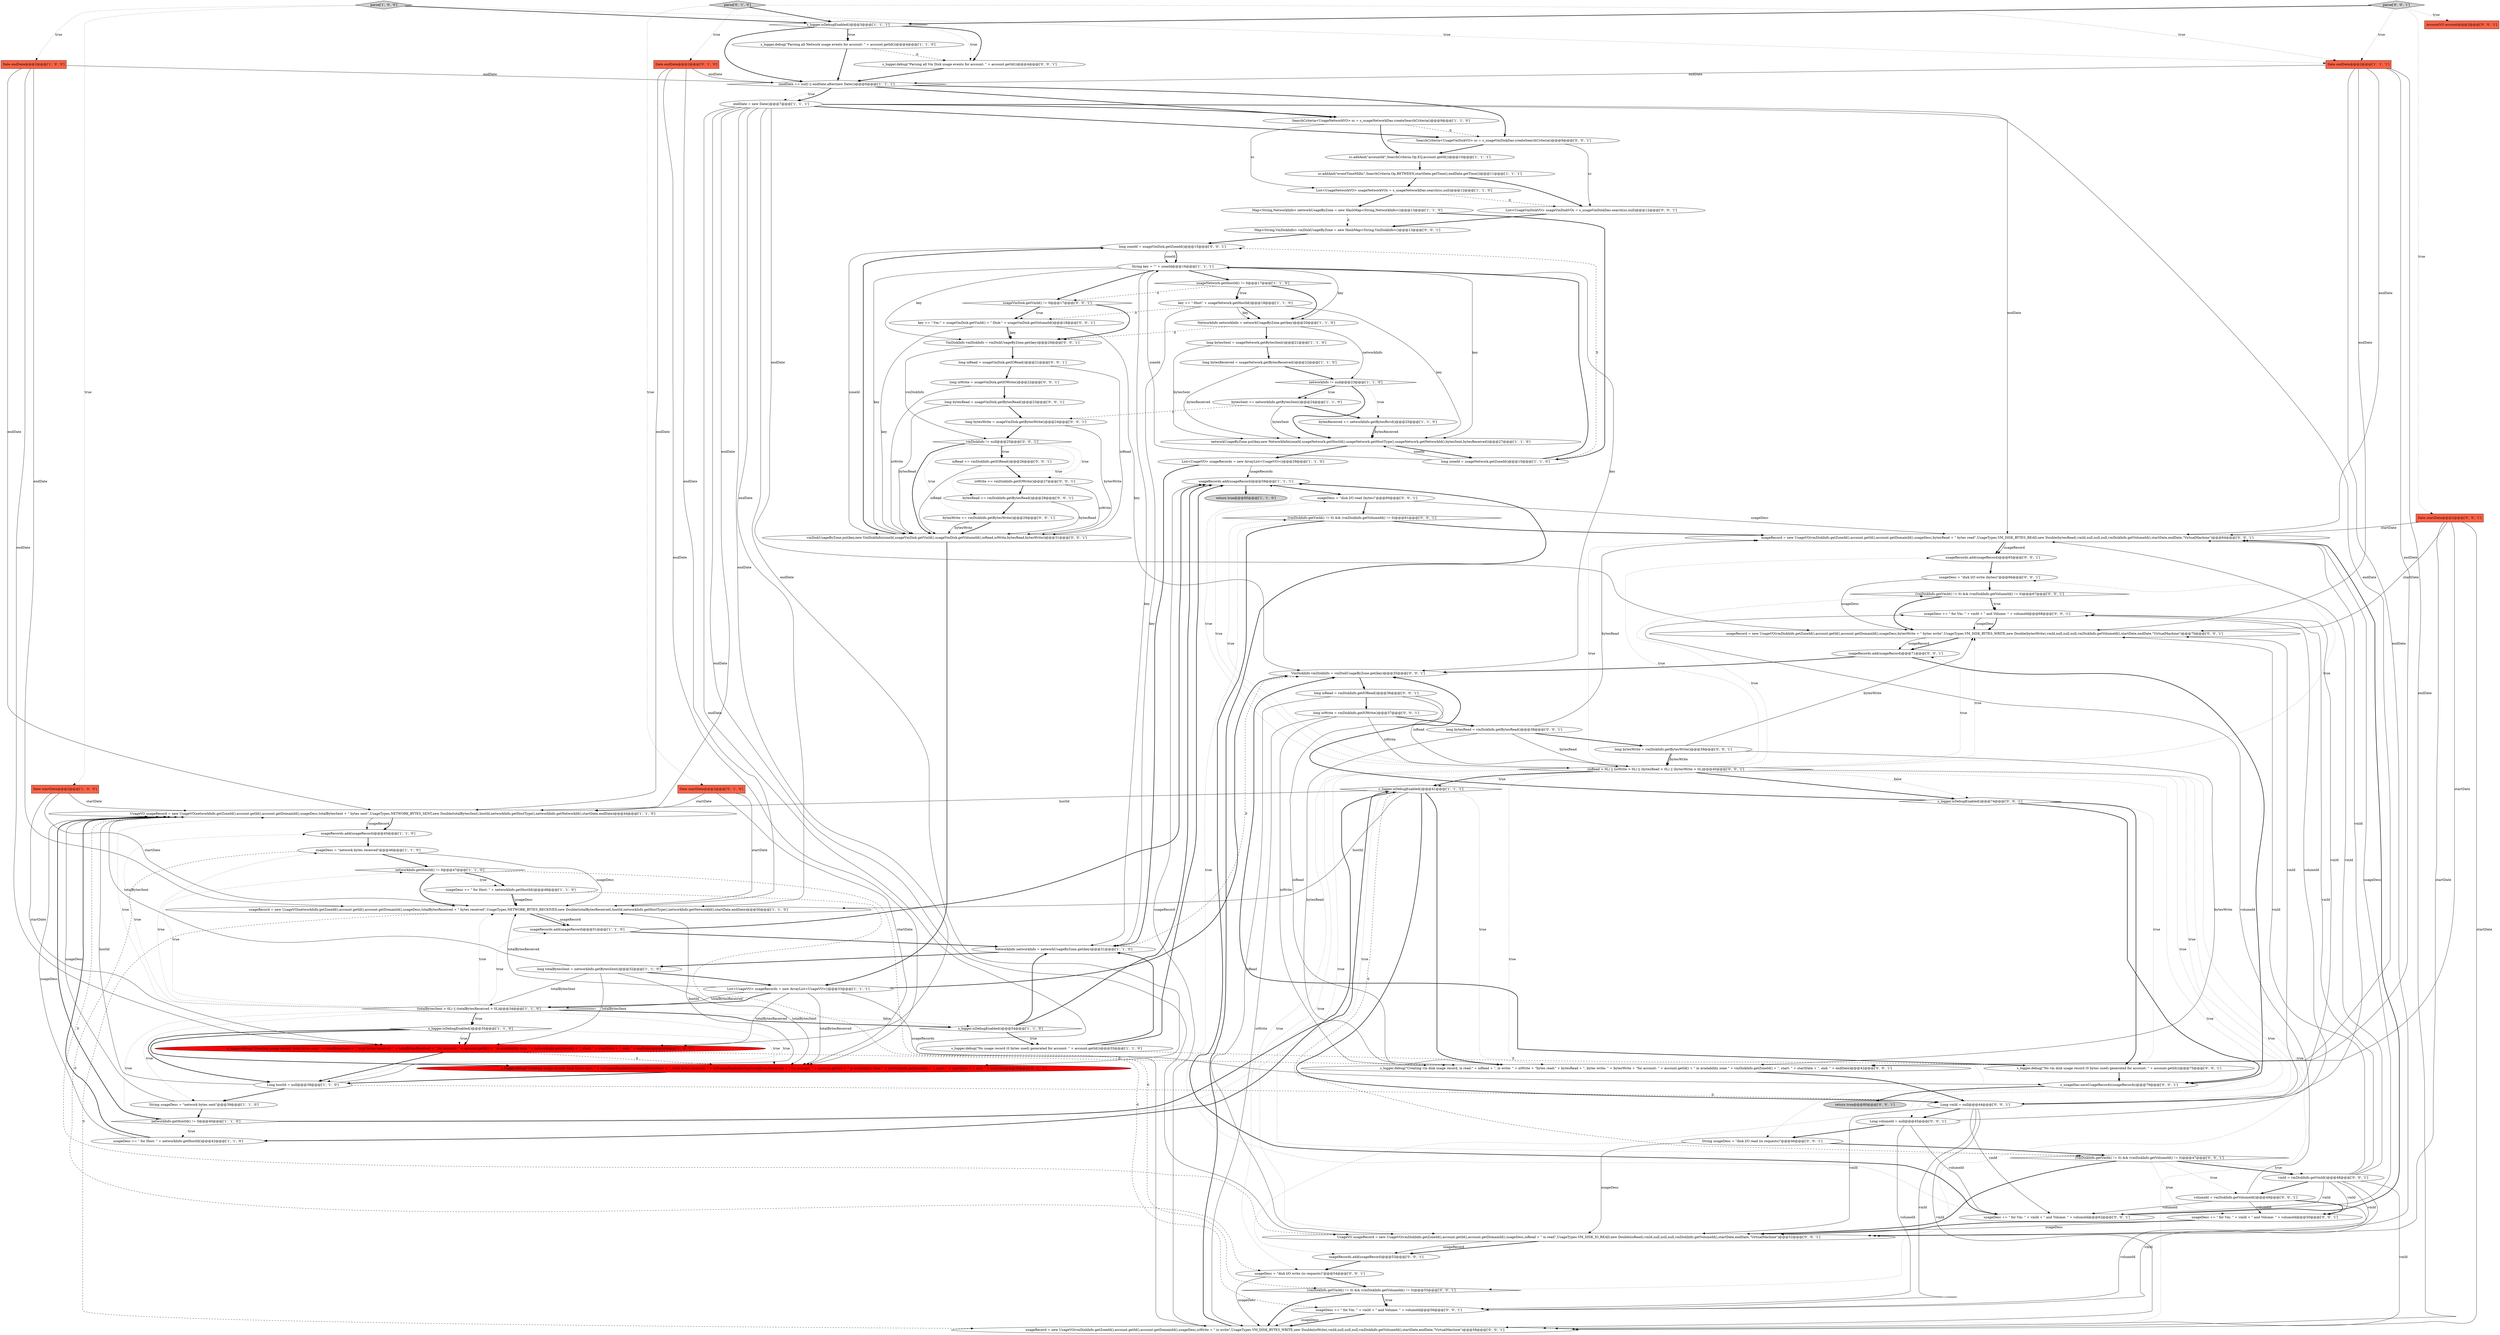 digraph {
33 [style = filled, label = "SearchCriteria<UsageNetworkVO> sc = s_usageNetworkDao.createSearchCriteria()@@@9@@@['1', '1', '0']", fillcolor = white, shape = ellipse image = "AAA0AAABBB1BBB"];
51 [style = filled, label = "long bytesRead = usageVmDisk.getBytesRead()@@@23@@@['0', '0', '1']", fillcolor = white, shape = ellipse image = "AAA0AAABBB3BBB"];
87 [style = filled, label = "(vmDiskInfo.getVmId() != 0) && (vmDiskInfo.getVolumeId() != 0)@@@67@@@['0', '0', '1']", fillcolor = white, shape = diamond image = "AAA0AAABBB3BBB"];
101 [style = filled, label = "long bytesWrite = usageVmDisk.getBytesWrite()@@@24@@@['0', '0', '1']", fillcolor = white, shape = ellipse image = "AAA0AAABBB3BBB"];
21 [style = filled, label = "usageRecords.add(usageRecord)@@@51@@@['1', '1', '0']", fillcolor = white, shape = ellipse image = "AAA0AAABBB1BBB"];
73 [style = filled, label = "(vmDiskInfo.getVmId() != 0) && (vmDiskInfo.getVolumeId() != 0)@@@61@@@['0', '0', '1']", fillcolor = white, shape = diamond image = "AAA0AAABBB3BBB"];
62 [style = filled, label = "s_logger.debug(\"Parsing all Vm Disk usage events for account: \" + account.getId())@@@4@@@['0', '0', '1']", fillcolor = white, shape = ellipse image = "AAA0AAABBB3BBB"];
7 [style = filled, label = "return true@@@60@@@['1', '1', '0']", fillcolor = lightgray, shape = ellipse image = "AAA0AAABBB1BBB"];
18 [style = filled, label = "(endDate == null) || endDate.after(new Date())@@@6@@@['1', '1', '1']", fillcolor = white, shape = diamond image = "AAA0AAABBB1BBB"];
30 [style = filled, label = "Map<String,NetworkInfo> networkUsageByZone = new HashMap<String,NetworkInfo>()@@@13@@@['1', '1', '0']", fillcolor = white, shape = ellipse image = "AAA0AAABBB1BBB"];
105 [style = filled, label = "String usageDesc = \"disk I/O read (io requests)\"@@@46@@@['0', '0', '1']", fillcolor = white, shape = ellipse image = "AAA0AAABBB3BBB"];
71 [style = filled, label = "usageDesc += \" for Vm: \" + vmId + \" and Volume: \" + volumeId@@@68@@@['0', '0', '1']", fillcolor = white, shape = ellipse image = "AAA0AAABBB3BBB"];
65 [style = filled, label = "s_logger.isDebugEnabled()@@@74@@@['0', '0', '1']", fillcolor = white, shape = diamond image = "AAA0AAABBB3BBB"];
89 [style = filled, label = "usageRecord = new UsageVO(vmDiskInfo.getZoneId(),account.getId(),account.getDomainId(),usageDesc,ioWrite + \" io write\",UsageTypes.VM_DISK_BYTES_WRITE,new Double(ioWrite),vmId,null,null,null,vmDiskInfo.getVolumeId(),startDate,endDate,\"VirtualMachine\")@@@58@@@['0', '0', '1']", fillcolor = white, shape = ellipse image = "AAA0AAABBB3BBB"];
94 [style = filled, label = "long ioRead = usageVmDisk.getIORead()@@@21@@@['0', '0', '1']", fillcolor = white, shape = ellipse image = "AAA0AAABBB3BBB"];
15 [style = filled, label = "NetworkInfo networkInfo = networkUsageByZone.get(key)@@@20@@@['1', '1', '0']", fillcolor = white, shape = ellipse image = "AAA0AAABBB1BBB"];
28 [style = filled, label = "Long hostId = null@@@38@@@['1', '1', '0']", fillcolor = white, shape = ellipse image = "AAA0AAABBB1BBB"];
47 [style = filled, label = "Date startDate@@@2@@@['0', '1', '0']", fillcolor = tomato, shape = box image = "AAA0AAABBB2BBB"];
10 [style = filled, label = "Date startDate@@@2@@@['1', '0', '0']", fillcolor = tomato, shape = box image = "AAA0AAABBB1BBB"];
39 [style = filled, label = "String usageDesc = \"network bytes sent\"@@@39@@@['1', '1', '0']", fillcolor = white, shape = ellipse image = "AAA0AAABBB1BBB"];
42 [style = filled, label = "List<UsageVO> usageRecords = new ArrayList<UsageVO>()@@@33@@@['1', '1', '1']", fillcolor = white, shape = ellipse image = "AAA0AAABBB1BBB"];
58 [style = filled, label = "long ioWrite = usageVmDisk.getIOWrite()@@@22@@@['0', '0', '1']", fillcolor = white, shape = ellipse image = "AAA0AAABBB3BBB"];
32 [style = filled, label = "usageRecords.add(usageRecord)@@@59@@@['1', '1', '1']", fillcolor = white, shape = ellipse image = "AAA0AAABBB1BBB"];
82 [style = filled, label = "usageVmDisk.getVmId() != 0@@@17@@@['0', '0', '1']", fillcolor = white, shape = diamond image = "AAA0AAABBB3BBB"];
76 [style = filled, label = "key += \"-Vm-\" + usageVmDisk.getVmId() + \"-Disk-\" + usageVmDisk.getVolumeId()@@@18@@@['0', '0', '1']", fillcolor = white, shape = ellipse image = "AAA0AAABBB3BBB"];
69 [style = filled, label = "usageRecords.add(usageRecord)@@@65@@@['0', '0', '1']", fillcolor = white, shape = ellipse image = "AAA0AAABBB3BBB"];
0 [style = filled, label = "s_logger.debug(\"Parsing all Network usage events for account: \" + account.getId())@@@4@@@['1', '1', '0']", fillcolor = white, shape = ellipse image = "AAA0AAABBB1BBB"];
97 [style = filled, label = "UsageVO usageRecord = new UsageVO(vmDiskInfo.getZoneId(),account.getId(),account.getDomainId(),usageDesc,ioRead + \" io read\",UsageTypes.VM_DISK_IO_READ,new Double(ioRead),vmId,null,null,null,vmDiskInfo.getVolumeId(),startDate,endDate,\"VirtualMachine\")@@@52@@@['0', '0', '1']", fillcolor = white, shape = ellipse image = "AAA0AAABBB3BBB"];
78 [style = filled, label = "volumeId = vmDiskInfo.getVolumeId()@@@49@@@['0', '0', '1']", fillcolor = white, shape = ellipse image = "AAA0AAABBB3BBB"];
37 [style = filled, label = "key += \"-Host\" + usageNetwork.getHostId()@@@18@@@['1', '1', '0']", fillcolor = white, shape = ellipse image = "AAA0AAABBB1BBB"];
20 [style = filled, label = "UsageVO usageRecord = new UsageVO(networkInfo.getZoneId(),account.getId(),account.getDomainId(),usageDesc,totalBytesSent + \" bytes sent\",UsageTypes.NETWORK_BYTES_SENT,new Double(totalBytesSent),hostId,networkInfo.getHostType(),networkInfo.getNetworkId(),startDate,endDate)@@@44@@@['1', '1', '0']", fillcolor = white, shape = ellipse image = "AAA0AAABBB1BBB"];
79 [style = filled, label = "s_logger.debug(\"Creating vm disk usage record, io read:\" + ioRead + \", io write: \" + ioWrite + \"bytes read:\" + bytesRead + \", bytes write: \" + bytesWrite + \"for account: \" + account.getId() + \" in availability zone \" + vmDiskInfo.getZoneId() + \", start: \" + startDate + \", end: \" + endDate)@@@42@@@['0', '0', '1']", fillcolor = white, shape = ellipse image = "AAA0AAABBB3BBB"];
31 [style = filled, label = "(totalBytesSent > 0L) || (totalBytesReceived > 0L)@@@34@@@['1', '1', '0']", fillcolor = white, shape = diamond image = "AAA0AAABBB1BBB"];
40 [style = filled, label = "bytesSent += networkInfo.getBytesSent()@@@24@@@['1', '1', '0']", fillcolor = white, shape = ellipse image = "AAA0AAABBB1BBB"];
1 [style = filled, label = "networkUsageByZone.put(key,new NetworkInfo(zoneId,usageNetwork.getHostId(),usageNetwork.getHostType(),usageNetwork.getNetworkId(),bytesSent,bytesReceived))@@@27@@@['1', '1', '0']", fillcolor = white, shape = ellipse image = "AAA0AAABBB1BBB"];
23 [style = filled, label = "sc.addAnd(\"accountId\",SearchCriteria.Op.EQ,account.getId())@@@10@@@['1', '1', '1']", fillcolor = white, shape = ellipse image = "AAA0AAABBB1BBB"];
50 [style = filled, label = "s_logger.debug(\"Creating usage record, total bytes sent: \" + toHumanReadableSize(totalBytesSent) + \", total bytes received: \" + toHumanReadableSize(totalBytesReceived) + \" for account: \" + account.getId() + \" in availability zone \" + networkInfo.getZoneId() + \", start: \" + startDate + \", end: \" + endDate)@@@36@@@['0', '1', '0']", fillcolor = red, shape = ellipse image = "AAA1AAABBB2BBB"];
63 [style = filled, label = "usageRecords.add(usageRecord)@@@71@@@['0', '0', '1']", fillcolor = white, shape = ellipse image = "AAA0AAABBB3BBB"];
19 [style = filled, label = "List<UsageVO> usageRecords = new ArrayList<UsageVO>()@@@29@@@['1', '1', '0']", fillcolor = white, shape = ellipse image = "AAA0AAABBB1BBB"];
38 [style = filled, label = "s_logger.isDebugEnabled()@@@3@@@['1', '1', '1']", fillcolor = white, shape = diamond image = "AAA0AAABBB1BBB"];
8 [style = filled, label = "long bytesSent = usageNetwork.getBytesSent()@@@21@@@['1', '1', '0']", fillcolor = white, shape = ellipse image = "AAA0AAABBB1BBB"];
92 [style = filled, label = "long bytesWrite = vmDiskInfo.getBytesWrite()@@@39@@@['0', '0', '1']", fillcolor = white, shape = ellipse image = "AAA0AAABBB3BBB"];
26 [style = filled, label = "long bytesReceived = usageNetwork.getBytesReceived()@@@22@@@['1', '1', '0']", fillcolor = white, shape = ellipse image = "AAA0AAABBB1BBB"];
77 [style = filled, label = "(ioRead > 0L) || (ioWrite > 0L) || (bytesRead > 0L) || (bytesWrite > 0L)@@@40@@@['0', '0', '1']", fillcolor = white, shape = diamond image = "AAA0AAABBB3BBB"];
83 [style = filled, label = "AccountVO account@@@2@@@['0', '0', '1']", fillcolor = tomato, shape = box image = "AAA0AAABBB3BBB"];
44 [style = filled, label = "endDate = new Date()@@@7@@@['1', '1', '1']", fillcolor = white, shape = ellipse image = "AAA0AAABBB1BBB"];
88 [style = filled, label = "long ioRead = vmDiskInfo.getIORead()@@@36@@@['0', '0', '1']", fillcolor = white, shape = ellipse image = "AAA0AAABBB3BBB"];
80 [style = filled, label = "ioRead += vmDiskInfo.getIORead()@@@26@@@['0', '0', '1']", fillcolor = white, shape = ellipse image = "AAA0AAABBB3BBB"];
56 [style = filled, label = "long ioWrite = vmDiskInfo.getIOWrite()@@@37@@@['0', '0', '1']", fillcolor = white, shape = ellipse image = "AAA0AAABBB3BBB"];
45 [style = filled, label = "usageNetwork.getHostId() != 0@@@17@@@['1', '1', '0']", fillcolor = white, shape = diamond image = "AAA0AAABBB1BBB"];
46 [style = filled, label = "networkInfo.getHostId() != 0@@@40@@@['1', '1', '0']", fillcolor = white, shape = diamond image = "AAA0AAABBB1BBB"];
11 [style = filled, label = "bytesReceived += networkInfo.getBytesRcvd()@@@25@@@['1', '1', '0']", fillcolor = white, shape = ellipse image = "AAA0AAABBB1BBB"];
53 [style = filled, label = "Long vmId = null@@@44@@@['0', '0', '1']", fillcolor = white, shape = ellipse image = "AAA0AAABBB3BBB"];
81 [style = filled, label = "Map<String,VmDiskInfo> vmDiskUsageByZone = new HashMap<String,VmDiskInfo>()@@@13@@@['0', '0', '1']", fillcolor = white, shape = ellipse image = "AAA0AAABBB3BBB"];
59 [style = filled, label = "ioWrite += vmDiskInfo.getIOWrite()@@@27@@@['0', '0', '1']", fillcolor = white, shape = ellipse image = "AAA0AAABBB3BBB"];
43 [style = filled, label = "sc.addAnd(\"eventTimeMillis\",SearchCriteria.Op.BETWEEN,startDate.getTime(),endDate.getTime())@@@11@@@['1', '1', '1']", fillcolor = white, shape = ellipse image = "AAA0AAABBB1BBB"];
5 [style = filled, label = "networkInfo != null@@@23@@@['1', '1', '0']", fillcolor = white, shape = diamond image = "AAA0AAABBB1BBB"];
103 [style = filled, label = "List<UsageVmDiskVO> usageVmDiskVOs = s_usageVmDiskDao.search(sc,null)@@@12@@@['0', '0', '1']", fillcolor = white, shape = ellipse image = "AAA0AAABBB3BBB"];
29 [style = filled, label = "long zoneId = usageNetwork.getZoneId()@@@15@@@['1', '1', '0']", fillcolor = white, shape = ellipse image = "AAA0AAABBB1BBB"];
67 [style = filled, label = "return true@@@80@@@['0', '0', '1']", fillcolor = lightgray, shape = ellipse image = "AAA0AAABBB3BBB"];
12 [style = filled, label = "Date endDate@@@2@@@['1', '0', '0']", fillcolor = tomato, shape = box image = "AAA0AAABBB1BBB"];
98 [style = filled, label = "(vmDiskInfo.getVmId() != 0) && (vmDiskInfo.getVolumeId() != 0)@@@47@@@['0', '0', '1']", fillcolor = white, shape = diamond image = "AAA0AAABBB3BBB"];
13 [style = filled, label = "String key = \"\" + zoneId@@@16@@@['1', '1', '1']", fillcolor = white, shape = ellipse image = "AAA0AAABBB1BBB"];
24 [style = filled, label = "s_logger.debug(\"Creating usage record, total bytes sent:\" + totalBytesSent + \", total bytes received: \" + totalBytesReceived + \" for account: \" + account.getId() + \" in availability zone \" + networkInfo.getZoneId() + \", start: \" + startDate + \", end: \" + endDate)@@@36@@@['1', '0', '0']", fillcolor = red, shape = ellipse image = "AAA1AAABBB1BBB"];
61 [style = filled, label = "long zoneId = usageVmDisk.getZoneId()@@@15@@@['0', '0', '1']", fillcolor = white, shape = ellipse image = "AAA0AAABBB3BBB"];
16 [style = filled, label = "usageDesc += \" for Host: \" + networkInfo.getHostId()@@@48@@@['1', '1', '0']", fillcolor = white, shape = ellipse image = "AAA0AAABBB1BBB"];
102 [style = filled, label = "vmDiskUsageByZone.put(key,new VmDiskInfo(zoneId,usageVmDisk.getVmId(),usageVmDisk.getVolumeId(),ioRead,ioWrite,bytesRead,bytesWrite))@@@31@@@['0', '0', '1']", fillcolor = white, shape = ellipse image = "AAA0AAABBB3BBB"];
25 [style = filled, label = "s_logger.isDebugEnabled()@@@41@@@['1', '1', '1']", fillcolor = white, shape = diamond image = "AAA0AAABBB1BBB"];
48 [style = filled, label = "parse['0', '1', '0']", fillcolor = lightgray, shape = diamond image = "AAA0AAABBB2BBB"];
17 [style = filled, label = "Date endDate@@@2@@@['1', '1', '1']", fillcolor = tomato, shape = box image = "AAA0AAABBB1BBB"];
27 [style = filled, label = "List<UsageNetworkVO> usageNetworkVOs = s_usageNetworkDao.search(sc,null)@@@12@@@['1', '1', '0']", fillcolor = white, shape = ellipse image = "AAA0AAABBB1BBB"];
84 [style = filled, label = "Long volumeId = null@@@45@@@['0', '0', '1']", fillcolor = white, shape = ellipse image = "AAA0AAABBB3BBB"];
72 [style = filled, label = "usageDesc += \" for Vm: \" + vmId + \" and Volume: \" + volumeId@@@56@@@['0', '0', '1']", fillcolor = white, shape = ellipse image = "AAA0AAABBB3BBB"];
14 [style = filled, label = "s_logger.debug(\"No usage record (0 bytes used) generated for account: \" + account.getId())@@@55@@@['1', '1', '0']", fillcolor = white, shape = ellipse image = "AAA0AAABBB1BBB"];
64 [style = filled, label = "usageRecord = new UsageVO(vmDiskInfo.getZoneId(),account.getId(),account.getDomainId(),usageDesc,bytesRead + \" bytes read\",UsageTypes.VM_DISK_BYTES_READ,new Double(bytesRead),vmId,null,null,null,vmDiskInfo.getVolumeId(),startDate,endDate,\"VirtualMachine\")@@@64@@@['0', '0', '1']", fillcolor = white, shape = ellipse image = "AAA0AAABBB3BBB"];
52 [style = filled, label = "bytesWrite += vmDiskInfo.getBytesWrite()@@@29@@@['0', '0', '1']", fillcolor = white, shape = ellipse image = "AAA0AAABBB3BBB"];
6 [style = filled, label = "NetworkInfo networkInfo = networkUsageByZone.get(key)@@@31@@@['1', '1', '0']", fillcolor = white, shape = ellipse image = "AAA0AAABBB1BBB"];
85 [style = filled, label = "usageRecords.add(usageRecord)@@@53@@@['0', '0', '1']", fillcolor = white, shape = ellipse image = "AAA0AAABBB3BBB"];
95 [style = filled, label = "vmDiskInfo != null@@@25@@@['0', '0', '1']", fillcolor = white, shape = diamond image = "AAA0AAABBB3BBB"];
99 [style = filled, label = "SearchCriteria<UsageVmDiskVO> sc = s_usageVmDiskDao.createSearchCriteria()@@@9@@@['0', '0', '1']", fillcolor = white, shape = ellipse image = "AAA0AAABBB3BBB"];
90 [style = filled, label = "VmDiskInfo vmDiskInfo = vmDiskUsageByZone.get(key)@@@35@@@['0', '0', '1']", fillcolor = white, shape = ellipse image = "AAA0AAABBB3BBB"];
74 [style = filled, label = "long bytesRead = vmDiskInfo.getBytesRead()@@@38@@@['0', '0', '1']", fillcolor = white, shape = ellipse image = "AAA0AAABBB3BBB"];
60 [style = filled, label = "s_logger.debug(\"No vm disk usage record (0 bytes used) generated for account: \" + account.getId())@@@75@@@['0', '0', '1']", fillcolor = white, shape = ellipse image = "AAA0AAABBB3BBB"];
35 [style = filled, label = "parse['1', '0', '0']", fillcolor = lightgray, shape = diamond image = "AAA0AAABBB1BBB"];
91 [style = filled, label = "usageDesc += \" for Vm: \" + vmId + \" and Volume: \" + volumeId@@@62@@@['0', '0', '1']", fillcolor = white, shape = ellipse image = "AAA0AAABBB3BBB"];
34 [style = filled, label = "usageDesc += \" for Host: \" + networkInfo.getHostId()@@@42@@@['1', '1', '0']", fillcolor = white, shape = ellipse image = "AAA0AAABBB1BBB"];
49 [style = filled, label = "Date endDate@@@2@@@['0', '1', '0']", fillcolor = tomato, shape = box image = "AAA0AAABBB2BBB"];
68 [style = filled, label = "VmDiskInfo vmDiskInfo = vmDiskUsageByZone.get(key)@@@20@@@['0', '0', '1']", fillcolor = white, shape = ellipse image = "AAA0AAABBB3BBB"];
41 [style = filled, label = "networkInfo.getHostId() != 0@@@47@@@['1', '1', '0']", fillcolor = white, shape = diamond image = "AAA0AAABBB1BBB"];
3 [style = filled, label = "usageRecord = new UsageVO(networkInfo.getZoneId(),account.getId(),account.getDomainId(),usageDesc,totalBytesReceived + \" bytes received\",UsageTypes.NETWORK_BYTES_RECEIVED,new Double(totalBytesReceived),hostId,networkInfo.getHostType(),networkInfo.getNetworkId(),startDate,endDate)@@@50@@@['1', '1', '0']", fillcolor = white, shape = ellipse image = "AAA0AAABBB1BBB"];
4 [style = filled, label = "usageDesc = \"network bytes received\"@@@46@@@['1', '1', '0']", fillcolor = white, shape = ellipse image = "AAA0AAABBB1BBB"];
57 [style = filled, label = "vmId = vmDiskInfo.getVmId()@@@48@@@['0', '0', '1']", fillcolor = white, shape = ellipse image = "AAA0AAABBB3BBB"];
36 [style = filled, label = "s_logger.isDebugEnabled()@@@35@@@['1', '1', '0']", fillcolor = white, shape = diamond image = "AAA0AAABBB1BBB"];
75 [style = filled, label = "bytesRead += vmDiskInfo.getBytesRead()@@@28@@@['0', '0', '1']", fillcolor = white, shape = ellipse image = "AAA0AAABBB3BBB"];
86 [style = filled, label = "s_usageDao.saveUsageRecords(usageRecords)@@@79@@@['0', '0', '1']", fillcolor = white, shape = ellipse image = "AAA0AAABBB3BBB"];
96 [style = filled, label = "usageDesc = \"disk I/O write (bytes)\"@@@66@@@['0', '0', '1']", fillcolor = white, shape = ellipse image = "AAA0AAABBB3BBB"];
100 [style = filled, label = "usageRecord = new UsageVO(vmDiskInfo.getZoneId(),account.getId(),account.getDomainId(),usageDesc,bytesWrite + \" bytes write\",UsageTypes.VM_DISK_BYTES_WRITE,new Double(bytesWrite),vmId,null,null,null,vmDiskInfo.getVolumeId(),startDate,endDate,\"VirtualMachine\")@@@70@@@['0', '0', '1']", fillcolor = white, shape = ellipse image = "AAA0AAABBB3BBB"];
104 [style = filled, label = "usageDesc = \"disk I/O read (bytes)\"@@@60@@@['0', '0', '1']", fillcolor = white, shape = ellipse image = "AAA0AAABBB3BBB"];
54 [style = filled, label = "parse['0', '0', '1']", fillcolor = lightgray, shape = diamond image = "AAA0AAABBB3BBB"];
66 [style = filled, label = "Date startDate@@@2@@@['0', '0', '1']", fillcolor = tomato, shape = box image = "AAA0AAABBB3BBB"];
2 [style = filled, label = "usageRecords.add(usageRecord)@@@45@@@['1', '1', '0']", fillcolor = white, shape = ellipse image = "AAA0AAABBB1BBB"];
22 [style = filled, label = "long totalBytesSent = networkInfo.getBytesSent()@@@32@@@['1', '1', '0']", fillcolor = white, shape = ellipse image = "AAA0AAABBB1BBB"];
70 [style = filled, label = "usageDesc = \"disk I/O write (io requests)\"@@@54@@@['0', '0', '1']", fillcolor = white, shape = ellipse image = "AAA0AAABBB3BBB"];
55 [style = filled, label = "usageDesc += \" for Vm: \" + vmId + \" and Volume: \" + volumeId@@@50@@@['0', '0', '1']", fillcolor = white, shape = ellipse image = "AAA0AAABBB3BBB"];
93 [style = filled, label = "(vmDiskInfo.getVmId() != 0) && (vmDiskInfo.getVolumeId() != 0)@@@55@@@['0', '0', '1']", fillcolor = white, shape = diamond image = "AAA0AAABBB3BBB"];
9 [style = filled, label = "s_logger.isDebugEnabled()@@@54@@@['1', '1', '0']", fillcolor = white, shape = diamond image = "AAA0AAABBB1BBB"];
22->31 [style = solid, label="totalBytesSent"];
65->60 [style = bold, label=""];
46->25 [style = bold, label=""];
25->34 [style = bold, label=""];
6->22 [style = bold, label=""];
10->24 [style = solid, label="startDate"];
53->72 [style = solid, label="vmId"];
77->97 [style = dotted, label="true"];
37->15 [style = bold, label=""];
66->64 [style = solid, label="startDate"];
60->90 [style = bold, label=""];
9->6 [style = bold, label=""];
102->42 [style = bold, label=""];
82->76 [style = bold, label=""];
44->24 [style = solid, label="endDate"];
44->99 [style = bold, label=""];
75->52 [style = bold, label=""];
31->3 [style = dotted, label="true"];
49->18 [style = solid, label="endDate"];
17->89 [style = solid, label="endDate"];
32->104 [style = bold, label=""];
66->79 [style = solid, label="startDate"];
20->2 [style = solid, label="usageRecord"];
56->89 [style = solid, label="ioWrite"];
27->30 [style = bold, label=""];
9->32 [style = bold, label=""];
3->89 [style = dashed, label="0"];
12->24 [style = solid, label="endDate"];
32->7 [style = bold, label=""];
2->4 [style = bold, label=""];
53->64 [style = solid, label="vmId"];
33->23 [style = bold, label=""];
38->18 [style = bold, label=""];
24->79 [style = dashed, label="0"];
58->51 [style = bold, label=""];
25->79 [style = bold, label=""];
38->0 [style = bold, label=""];
24->50 [style = dashed, label="0"];
103->81 [style = bold, label=""];
104->73 [style = bold, label=""];
73->64 [style = bold, label=""];
61->102 [style = solid, label="zoneId"];
95->80 [style = dotted, label="true"];
87->71 [style = dotted, label="true"];
14->6 [style = bold, label=""];
76->102 [style = solid, label="key"];
43->103 [style = bold, label=""];
100->63 [style = bold, label=""];
39->46 [style = bold, label=""];
17->100 [style = solid, label="endDate"];
45->15 [style = bold, label=""];
28->39 [style = bold, label=""];
18->33 [style = bold, label=""];
80->59 [style = bold, label=""];
53->71 [style = solid, label="vmId"];
49->50 [style = solid, label="endDate"];
29->61 [style = dashed, label="0"];
95->80 [style = bold, label=""];
41->93 [style = dashed, label="0"];
5->40 [style = bold, label=""];
77->53 [style = dotted, label="true"];
79->53 [style = bold, label=""];
4->3 [style = solid, label="usageDesc"];
12->3 [style = solid, label="endDate"];
44->50 [style = solid, label="endDate"];
26->1 [style = solid, label="bytesReceived"];
95->75 [style = dotted, label="true"];
93->72 [style = dotted, label="true"];
48->49 [style = dotted, label="true"];
93->72 [style = bold, label=""];
20->2 [style = bold, label=""];
76->90 [style = solid, label="key"];
57->71 [style = solid, label="vmId"];
81->61 [style = bold, label=""];
92->79 [style = solid, label="bytesWrite"];
77->87 [style = dotted, label="true"];
77->89 [style = dotted, label="true"];
13->102 [style = solid, label="key"];
31->4 [style = dotted, label="true"];
31->41 [style = dotted, label="true"];
90->88 [style = bold, label=""];
77->25 [style = bold, label=""];
76->68 [style = bold, label=""];
35->10 [style = dotted, label="true"];
17->18 [style = solid, label="endDate"];
100->63 [style = solid, label="usageRecord"];
88->97 [style = solid, label="ioRead"];
30->29 [style = bold, label=""];
70->93 [style = bold, label=""];
4->70 [style = dashed, label="0"];
101->95 [style = bold, label=""];
42->90 [style = bold, label=""];
53->89 [style = solid, label="vmId"];
38->62 [style = bold, label=""];
13->45 [style = bold, label=""];
42->3 [style = solid, label="totalBytesReceived"];
18->99 [style = bold, label=""];
77->64 [style = dotted, label="true"];
45->82 [style = dashed, label="0"];
57->55 [style = solid, label="vmId"];
66->97 [style = solid, label="startDate"];
58->102 [style = solid, label="ioWrite"];
31->39 [style = dotted, label="true"];
56->79 [style = solid, label="ioWrite"];
42->50 [style = solid, label="totalBytesReceived"];
12->18 [style = solid, label="endDate"];
65->60 [style = dotted, label="true"];
27->103 [style = dashed, label="0"];
11->1 [style = solid, label="bytesReceived"];
77->73 [style = dotted, label="true"];
61->13 [style = bold, label=""];
13->82 [style = bold, label=""];
57->89 [style = solid, label="vmId"];
53->100 [style = solid, label="vmId"];
50->28 [style = bold, label=""];
25->20 [style = solid, label="hostId"];
48->47 [style = dotted, label="true"];
25->3 [style = solid, label="hostId"];
31->46 [style = dotted, label="true"];
46->20 [style = bold, label=""];
46->25 [style = dotted, label="true"];
16->3 [style = solid, label="usageDesc"];
18->44 [style = dotted, label="true"];
60->86 [style = bold, label=""];
23->43 [style = bold, label=""];
44->33 [style = bold, label=""];
72->89 [style = bold, label=""];
33->27 [style = solid, label="sc"];
22->24 [style = solid, label="totalBytesSent"];
73->91 [style = bold, label=""];
57->100 [style = solid, label="vmId"];
80->102 [style = solid, label="ioRead"];
104->64 [style = solid, label="usageDesc"];
3->21 [style = bold, label=""];
14->32 [style = bold, label=""];
77->96 [style = dotted, label="true"];
55->97 [style = solid, label="usageDesc"];
77->70 [style = dotted, label="true"];
95->102 [style = bold, label=""];
5->40 [style = dotted, label="true"];
40->1 [style = solid, label="bytesSent"];
11->1 [style = bold, label=""];
26->5 [style = bold, label=""];
64->69 [style = bold, label=""];
45->37 [style = dotted, label="true"];
13->90 [style = solid, label="key"];
31->20 [style = dotted, label="true"];
78->71 [style = solid, label="volumeId"];
73->91 [style = dotted, label="true"];
76->68 [style = solid, label="key"];
31->9 [style = dotted, label="false"];
28->3 [style = solid, label="hostId"];
78->91 [style = solid, label="volumeId"];
39->20 [style = solid, label="usageDesc"];
21->32 [style = bold, label=""];
52->102 [style = bold, label=""];
94->102 [style = solid, label="ioRead"];
8->1 [style = solid, label="bytesSent"];
77->93 [style = dotted, label="true"];
17->79 [style = solid, label="endDate"];
91->64 [style = solid, label="usageDesc"];
71->100 [style = solid, label="usageDesc"];
92->77 [style = solid, label="bytesWrite"];
34->20 [style = bold, label=""];
56->77 [style = solid, label="ioWrite"];
10->3 [style = solid, label="startDate"];
30->81 [style = dashed, label="0"];
37->76 [style = dashed, label="0"];
25->53 [style = bold, label=""];
47->20 [style = solid, label="startDate"];
13->6 [style = solid, label="key"];
33->99 [style = dashed, label="0"];
69->96 [style = bold, label=""];
37->6 [style = solid, label="key"];
74->92 [style = bold, label=""];
44->89 [style = solid, label="endDate"];
51->102 [style = solid, label="bytesRead"];
78->55 [style = bold, label=""];
96->87 [style = bold, label=""];
65->90 [style = bold, label=""];
31->21 [style = dotted, label="true"];
5->11 [style = dotted, label="true"];
18->44 [style = bold, label=""];
40->11 [style = bold, label=""];
31->28 [style = dotted, label="true"];
57->78 [style = bold, label=""];
98->55 [style = dotted, label="true"];
9->14 [style = bold, label=""];
66->89 [style = solid, label="startDate"];
15->5 [style = solid, label="networkInfo"];
35->38 [style = bold, label=""];
77->104 [style = dotted, label="true"];
54->38 [style = bold, label=""];
47->3 [style = solid, label="startDate"];
72->89 [style = solid, label="usageDesc"];
36->24 [style = dotted, label="true"];
51->101 [style = bold, label=""];
63->90 [style = bold, label=""];
16->3 [style = bold, label=""];
74->79 [style = solid, label="bytesRead"];
98->97 [style = bold, label=""];
42->31 [style = bold, label=""];
101->102 [style = solid, label="bytesWrite"];
47->50 [style = solid, label="startDate"];
42->24 [style = solid, label="totalBytesReceived"];
19->6 [style = bold, label=""];
88->77 [style = solid, label="ioRead"];
5->1 [style = bold, label=""];
71->100 [style = bold, label=""];
87->100 [style = bold, label=""];
97->85 [style = bold, label=""];
13->68 [style = solid, label="key"];
12->20 [style = solid, label="endDate"];
22->42 [style = bold, label=""];
77->65 [style = dotted, label="false"];
92->100 [style = solid, label="bytesWrite"];
28->20 [style = solid, label="hostId"];
41->16 [style = dotted, label="true"];
89->32 [style = solid, label="usageRecord"];
31->36 [style = bold, label=""];
64->69 [style = solid, label="usageRecord"];
4->41 [style = bold, label=""];
22->20 [style = solid, label="totalBytesSent"];
68->94 [style = bold, label=""];
10->20 [style = solid, label="startDate"];
0->62 [style = dashed, label="0"];
44->97 [style = solid, label="endDate"];
3->21 [style = solid, label="usageRecord"];
56->74 [style = bold, label=""];
41->16 [style = bold, label=""];
1->29 [style = bold, label=""];
29->1 [style = solid, label="zoneId"];
15->8 [style = bold, label=""];
36->50 [style = dotted, label="true"];
17->97 [style = solid, label="endDate"];
57->64 [style = solid, label="vmId"];
25->79 [style = dotted, label="true"];
17->64 [style = solid, label="endDate"];
21->6 [style = bold, label=""];
92->77 [style = bold, label=""];
28->53 [style = dashed, label="0"];
20->97 [style = dashed, label="0"];
105->97 [style = solid, label="usageDesc"];
19->32 [style = solid, label="usageRecords"];
57->72 [style = solid, label="vmId"];
9->14 [style = dotted, label="true"];
96->100 [style = solid, label="usageDesc"];
46->34 [style = dotted, label="true"];
48->38 [style = bold, label=""];
15->68 [style = dashed, label="0"];
77->69 [style = dotted, label="true"];
13->15 [style = solid, label="key"];
95->52 [style = dotted, label="true"];
16->72 [style = dashed, label="0"];
66->100 [style = solid, label="startDate"];
75->102 [style = solid, label="bytesRead"];
53->84 [style = bold, label=""];
35->17 [style = dotted, label="true"];
94->58 [style = bold, label=""];
49->20 [style = solid, label="endDate"];
77->85 [style = dotted, label="true"];
48->17 [style = dotted, label="true"];
31->36 [style = dotted, label="true"];
98->57 [style = dotted, label="true"];
8->26 [style = bold, label=""];
54->83 [style = dotted, label="true"];
44->79 [style = solid, label="endDate"];
63->86 [style = bold, label=""];
31->9 [style = bold, label=""];
44->100 [style = solid, label="endDate"];
25->98 [style = dashed, label="0"];
49->3 [style = solid, label="endDate"];
36->28 [style = bold, label=""];
35->12 [style = dotted, label="true"];
84->72 [style = solid, label="volumeId"];
78->55 [style = solid, label="volumeId"];
70->89 [style = solid, label="usageDesc"];
36->24 [style = bold, label=""];
82->68 [style = bold, label=""];
99->103 [style = solid, label="sc"];
42->86 [style = solid, label="usageRecords"];
84->105 [style = bold, label=""];
62->18 [style = bold, label=""];
53->97 [style = solid, label="vmId"];
24->28 [style = bold, label=""];
77->100 [style = dotted, label="true"];
6->90 [style = dashed, label="0"];
98->78 [style = dotted, label="true"];
74->77 [style = solid, label="bytesRead"];
68->95 [style = solid, label="vmDiskInfo"];
89->32 [style = bold, label=""];
77->25 [style = dotted, label="true"];
52->102 [style = solid, label="bytesWrite"];
82->76 [style = dotted, label="true"];
55->97 [style = bold, label=""];
77->32 [style = dotted, label="true"];
43->27 [style = bold, label=""];
42->31 [style = solid, label="totalBytesReceived"];
87->71 [style = bold, label=""];
77->98 [style = dotted, label="true"];
36->50 [style = bold, label=""];
77->105 [style = dotted, label="true"];
1->19 [style = bold, label=""];
77->65 [style = bold, label=""];
105->98 [style = bold, label=""];
38->62 [style = dotted, label="true"];
37->15 [style = solid, label="key"];
91->64 [style = bold, label=""];
88->79 [style = solid, label="ioRead"];
59->102 [style = solid, label="ioWrite"];
40->101 [style = dashed, label="0"];
13->1 [style = solid, label="key"];
53->91 [style = solid, label="vmId"];
31->2 [style = dotted, label="true"];
0->18 [style = bold, label=""];
93->89 [style = bold, label=""];
88->56 [style = bold, label=""];
57->91 [style = solid, label="vmId"];
65->86 [style = bold, label=""];
57->97 [style = solid, label="vmId"];
59->75 [style = bold, label=""];
97->85 [style = solid, label="usageRecord"];
77->63 [style = dotted, label="true"];
41->3 [style = bold, label=""];
44->3 [style = solid, label="endDate"];
98->57 [style = bold, label=""];
77->84 [style = dotted, label="true"];
85->70 [style = bold, label=""];
44->20 [style = solid, label="endDate"];
38->0 [style = dotted, label="true"];
78->72 [style = solid, label="volumeId"];
29->13 [style = solid, label="zoneId"];
61->13 [style = solid, label="zoneId"];
74->64 [style = solid, label="bytesRead"];
54->66 [style = dotted, label="true"];
14->60 [style = dashed, label="0"];
95->59 [style = dotted, label="true"];
99->23 [style = bold, label=""];
54->17 [style = dotted, label="true"];
84->71 [style = solid, label="volumeId"];
45->37 [style = bold, label=""];
102->61 [style = bold, label=""];
34->20 [style = solid, label="usageDesc"];
22->50 [style = solid, label="totalBytesSent"];
44->64 [style = solid, label="endDate"];
37->1 [style = solid, label="key"];
86->67 [style = bold, label=""];
84->91 [style = solid, label="volumeId"];
29->13 [style = bold, label=""];
}
